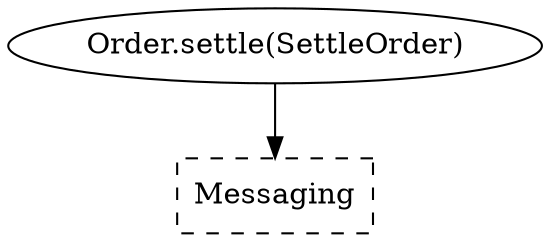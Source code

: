 digraph {
splines=spline;
"Order.settle(SettleOrder)" -> "Messaging" [style=solid];
"Order.settle(SettleOrder)"[shape=ellipse];
"Messaging"[shape=box,style=dashed];
}
